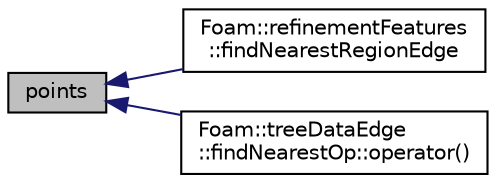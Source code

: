 digraph "points"
{
  bgcolor="transparent";
  edge [fontname="Helvetica",fontsize="10",labelfontname="Helvetica",labelfontsize="10"];
  node [fontname="Helvetica",fontsize="10",shape=record];
  rankdir="LR";
  Node1 [label="points",height=0.2,width=0.4,color="black", fillcolor="grey75", style="filled", fontcolor="black"];
  Node1 -> Node2 [dir="back",color="midnightblue",fontsize="10",style="solid",fontname="Helvetica"];
  Node2 [label="Foam::refinementFeatures\l::findNearestRegionEdge",height=0.2,width=0.4,color="black",URL="$a02111.html#a3c1594dfe7daf51065b42d9a71f2305d",tooltip="Find nearest point on nearest region edge. Sets. "];
  Node1 -> Node3 [dir="back",color="midnightblue",fontsize="10",style="solid",fontname="Helvetica"];
  Node3 [label="Foam::treeDataEdge\l::findNearestOp::operator()",height=0.2,width=0.4,color="black",URL="$a00808.html#a729f81361ac2cf97bbda7e0282e7e8cb"];
}
